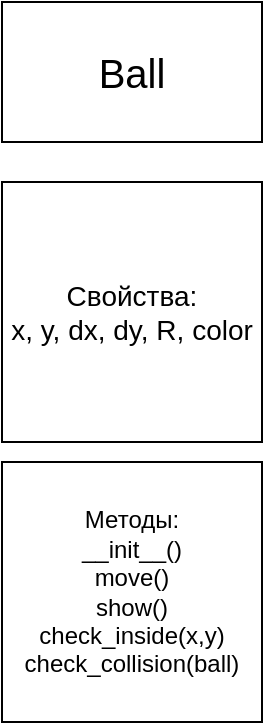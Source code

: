<mxfile version="20.0.4" type="github">
  <diagram id="C5RBs43oDa-KdzZeNtuy" name="Page-1">
    <mxGraphModel dx="1422" dy="789" grid="1" gridSize="10" guides="1" tooltips="1" connect="1" arrows="1" fold="1" page="1" pageScale="1" pageWidth="827" pageHeight="1169" math="0" shadow="0">
      <root>
        <mxCell id="WIyWlLk6GJQsqaUBKTNV-0" />
        <mxCell id="WIyWlLk6GJQsqaUBKTNV-1" parent="WIyWlLk6GJQsqaUBKTNV-0" />
        <mxCell id="vYKdZq86WIYc_xUheGj3-0" value="&lt;font style=&quot;font-size: 14px;&quot;&gt;Свойства:&lt;br&gt;x, y, dx, dy, R, color&lt;br&gt;&lt;/font&gt;" style="whiteSpace=wrap;html=1;aspect=fixed;" vertex="1" parent="WIyWlLk6GJQsqaUBKTNV-1">
          <mxGeometry x="140" y="90" width="130" height="130" as="geometry" />
        </mxCell>
        <mxCell id="vYKdZq86WIYc_xUheGj3-1" value="Методы:&lt;br&gt;__init__()&lt;br&gt;move()&lt;br&gt;show()&lt;br&gt;check_inside(x,y)&lt;br&gt;check_collision(ball)" style="whiteSpace=wrap;html=1;aspect=fixed;" vertex="1" parent="WIyWlLk6GJQsqaUBKTNV-1">
          <mxGeometry x="140" y="230" width="130" height="130" as="geometry" />
        </mxCell>
        <mxCell id="vYKdZq86WIYc_xUheGj3-2" value="&lt;font style=&quot;font-size: 20px;&quot;&gt;Ball&lt;/font&gt;" style="rounded=0;whiteSpace=wrap;html=1;fontSize=14;" vertex="1" parent="WIyWlLk6GJQsqaUBKTNV-1">
          <mxGeometry x="140" width="130" height="70" as="geometry" />
        </mxCell>
      </root>
    </mxGraphModel>
  </diagram>
</mxfile>
